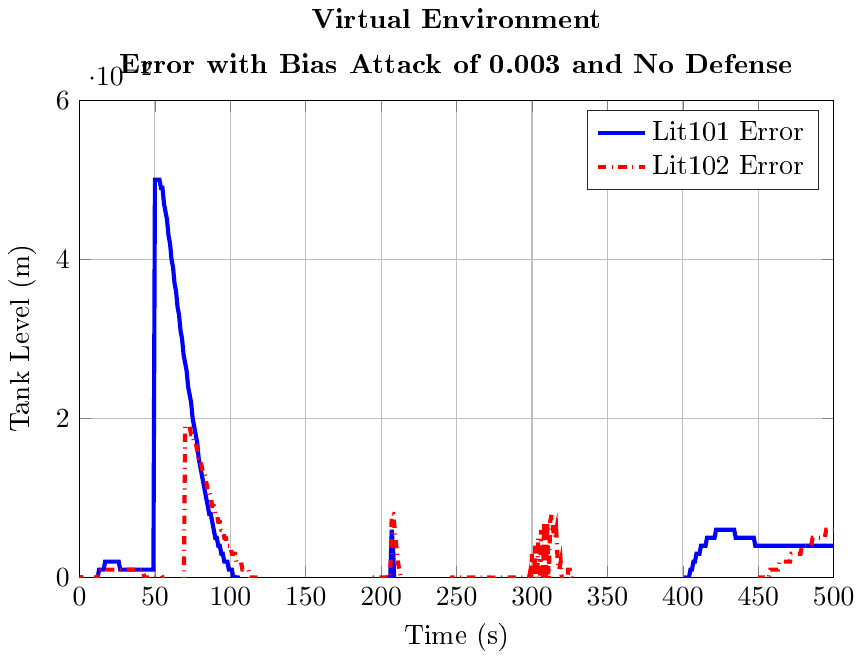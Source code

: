% This file was created by matlab2tikz.
%
\documentclass[tikz]{standalone}
\usepackage[T1]{fontenc}
\usepackage[utf8]{inputenc}
\usepackage{pgfplots}
\usepackage{grffile}
\pgfplotsset{compat=newest}
\usetikzlibrary{plotmarks}
\usepgfplotslibrary{patchplots}
\usepackage{amsmath}

\begin{document}
\begin{tikzpicture}

\begin{axis}[%
width=0.79\columnwidth,
height=0.5\columnwidth,
at={(0\columnwidth,0\columnwidth)},
scale only axis,
xmin=0,
xmax=500,
xlabel={Time (s)},
xmajorgrids,
ymin=0,
ymax=0.06,
ylabel={Tank Level (m)},
ymajorgrids,
axis background/.style={fill=white},
title style={font=\bfseries,align=center},
title={Virtual Environment\\[1ex]Error with Bias Attack of 0.003 and No Defense},
legend style={legend cell align=left,align=left,draw=white!15!black}
]
\addplot [color=blue,solid,line width=1.5pt]
  table[row sep=crcr]{%
0	0\\
1	0\\
2	-0.01\\
3	-0.011\\
4	-0.009\\
5	-0.007\\
6	-0.005\\
7	-0.004\\
8	-0.003\\
9	-0.002\\
10	-0.001\\
11	-0.0\\
12	0.0\\
13	0.001\\
14	0.001\\
15	0.001\\
16	0.001\\
17	0.002\\
18	0.002\\
19	0.002\\
20	0.002\\
21	0.002\\
22	0.002\\
23	0.002\\
24	0.002\\
25	0.002\\
26	0.002\\
27	0.001\\
28	0.001\\
29	0.001\\
30	0.001\\
31	0.001\\
32	0.001\\
33	0.001\\
34	0.001\\
35	0.001\\
36	0.001\\
37	0.001\\
38	0.001\\
39	0.001\\
40	0.001\\
41	0.001\\
42	0.001\\
43	0.001\\
44	0.001\\
45	0.001\\
46	0.001\\
47	0.001\\
48	0.001\\
49	0.001\\
50	0.05\\
51	0.05\\
52	0.05\\
53	0.05\\
54	0.049\\
55	0.049\\
56	0.047\\
57	0.046\\
58	0.045\\
59	0.043\\
60	0.042\\
61	0.04\\
62	0.039\\
63	0.037\\
64	0.036\\
65	0.034\\
66	0.033\\
67	0.031\\
68	0.03\\
69	0.028\\
70	0.027\\
71	0.026\\
72	0.024\\
73	0.023\\
74	0.022\\
75	0.02\\
76	0.019\\
77	0.018\\
78	0.017\\
79	0.015\\
80	0.014\\
81	0.013\\
82	0.012\\
83	0.011\\
84	0.01\\
85	0.009\\
86	0.008\\
87	0.008\\
88	0.007\\
89	0.006\\
90	0.005\\
91	0.005\\
92	0.004\\
93	0.004\\
94	0.003\\
95	0.003\\
96	0.002\\
97	0.002\\
98	0.002\\
99	0.001\\
100	0.001\\
101	0.001\\
102	0.0\\
103	8.487e-05\\
104	-0.0\\
105	-0.0\\
106	-0.001\\
107	-0.001\\
108	-0.001\\
109	-0.001\\
110	-0.001\\
111	-0.001\\
112	-0.001\\
113	-0.001\\
114	-0.002\\
115	-0.002\\
116	-0.002\\
117	-0.002\\
118	-0.002\\
119	-0.002\\
120	-0.002\\
121	-0.002\\
122	-0.002\\
123	-0.002\\
124	-0.002\\
125	-0.002\\
126	-0.002\\
127	-0.002\\
128	-0.002\\
129	-0.002\\
130	-0.002\\
131	-0.002\\
132	-0.002\\
133	-0.002\\
134	-0.002\\
135	-0.002\\
136	-0.002\\
137	-0.002\\
138	-0.002\\
139	-0.002\\
140	-0.002\\
141	-0.002\\
142	-0.002\\
143	-0.002\\
144	-0.002\\
145	-0.002\\
146	-0.002\\
147	-0.002\\
148	-0.002\\
149	-0.002\\
150	-0.002\\
151	-0.002\\
152	-0.002\\
153	-0.002\\
154	-0.001\\
155	-0.001\\
156	-0.001\\
157	-0.001\\
158	-0.001\\
159	-0.001\\
160	-0.001\\
161	-0.001\\
162	-0.001\\
163	-0.001\\
164	-0.001\\
165	-0.001\\
166	-0.001\\
167	-0.001\\
168	-0.001\\
169	-0.001\\
170	-0.001\\
171	-0.001\\
172	-0.001\\
173	-0.001\\
174	-0.001\\
175	-0.001\\
176	-0.001\\
177	-0.001\\
178	-0.001\\
179	-0.001\\
180	-0.001\\
181	-0.001\\
182	-0.001\\
183	-0.001\\
184	-0.001\\
185	-0.001\\
186	-0.001\\
187	-0.001\\
188	-0.001\\
189	-0.001\\
190	-0.001\\
191	-0.001\\
192	-0.001\\
193	-0.001\\
194	-0.001\\
195	-0.001\\
196	-0.001\\
197	-0.001\\
198	-0.001\\
199	-0.001\\
200	-0.001\\
201	-0.001\\
202	-0.001\\
203	-0.001\\
204	-0.0\\
205	-0.0\\
206	-0.0\\
207	0.006\\
208	0.003\\
209	-0.002\\
210	-0.007\\
211	-0.012\\
212	-0.015\\
213	-0.019\\
214	-0.021\\
215	-0.023\\
216	-0.025\\
217	-0.027\\
218	-0.028\\
219	-0.029\\
220	-0.03\\
221	-0.031\\
222	-0.032\\
223	-0.032\\
224	-0.033\\
225	-0.033\\
226	-0.033\\
227	-0.034\\
228	-0.034\\
229	-0.034\\
230	-0.034\\
231	-0.034\\
232	-0.034\\
233	-0.034\\
234	-0.034\\
235	-0.034\\
236	-0.034\\
237	-0.034\\
238	-0.034\\
239	-0.034\\
240	-0.034\\
241	-0.034\\
242	-0.034\\
243	-0.034\\
244	-0.033\\
245	-0.033\\
246	-0.033\\
247	-0.033\\
248	-0.033\\
249	-0.033\\
250	-0.033\\
251	-0.033\\
252	-0.033\\
253	-0.033\\
254	-0.033\\
255	-0.033\\
256	-0.032\\
257	-0.032\\
258	-0.032\\
259	-0.032\\
260	-0.032\\
261	-0.032\\
262	-0.032\\
263	-0.032\\
264	-0.032\\
265	-0.032\\
266	-0.032\\
267	-0.032\\
268	-0.032\\
269	-0.032\\
270	-0.032\\
271	-0.032\\
272	-0.031\\
273	-0.032\\
274	-0.031\\
275	-0.031\\
276	-0.031\\
277	-0.031\\
278	-0.031\\
279	-0.031\\
280	-0.031\\
281	-0.031\\
282	-0.031\\
283	-0.031\\
284	-0.031\\
285	-0.031\\
286	-0.031\\
287	-0.031\\
288	-0.031\\
289	-0.031\\
290	-0.031\\
291	-0.031\\
292	-0.031\\
293	-0.031\\
294	-0.031\\
295	-0.031\\
296	-0.031\\
297	-0.031\\
298	-0.03\\
299	-0.032\\
300	-0.027\\
301	-0.036\\
302	-0.026\\
303	-0.034\\
304	-0.023\\
305	-0.032\\
306	-0.022\\
307	-0.031\\
308	-0.021\\
309	-0.031\\
310	-0.021\\
311	-0.031\\
312	-0.02\\
313	-0.019\\
314	-0.021\\
315	-0.023\\
316	-0.022\\
317	-0.027\\
318	-0.029\\
319	-0.027\\
320	-0.031\\
321	-0.032\\
322	-0.032\\
323	-0.035\\
324	-0.031\\
325	-0.031\\
326	-0.031\\
327	-0.032\\
328	-0.032\\
329	-0.032\\
330	-0.032\\
331	-0.032\\
332	-0.033\\
333	-0.033\\
334	-0.033\\
335	-0.032\\
336	-0.032\\
337	-0.032\\
338	-0.032\\
339	-0.032\\
340	-0.032\\
341	-0.032\\
342	-0.032\\
343	-0.032\\
344	-0.032\\
345	-0.032\\
346	-0.032\\
347	-0.031\\
348	-0.031\\
349	-0.031\\
350	-0.081\\
351	-0.081\\
352	-0.081\\
353	-0.08\\
354	-0.079\\
355	-0.078\\
356	-0.077\\
357	-0.075\\
358	-0.074\\
359	-0.072\\
360	-0.071\\
361	-0.069\\
362	-0.067\\
363	-0.066\\
364	-0.064\\
365	-0.063\\
366	-0.061\\
367	-0.06\\
368	-0.058\\
369	-0.057\\
370	-0.056\\
371	-0.054\\
372	-0.053\\
373	-0.052\\
374	-0.051\\
375	-0.05\\
376	-0.054\\
377	-0.049\\
378	-0.044\\
379	-0.038\\
380	-0.033\\
381	-0.029\\
382	-0.025\\
383	-0.022\\
384	-0.019\\
385	-0.017\\
386	-0.014\\
387	-0.013\\
388	-0.011\\
389	-0.01\\
390	-0.008\\
391	-0.007\\
392	-0.006\\
393	-0.005\\
394	-0.005\\
395	-0.004\\
396	-0.003\\
397	-0.003\\
398	-0.002\\
399	-0.002\\
400	-0.001\\
401	-0.001\\
402	-0.0\\
403	-1.539e-05\\
404	0.0\\
405	0.001\\
406	0.001\\
407	0.002\\
408	0.002\\
409	0.003\\
410	0.003\\
411	0.003\\
412	0.004\\
413	0.004\\
414	0.004\\
415	0.004\\
416	0.005\\
417	0.005\\
418	0.005\\
419	0.005\\
420	0.005\\
421	0.005\\
422	0.006\\
423	0.006\\
424	0.006\\
425	0.006\\
426	0.006\\
427	0.006\\
428	0.006\\
429	0.006\\
430	0.006\\
431	0.006\\
432	0.006\\
433	0.006\\
434	0.006\\
435	0.005\\
436	0.005\\
437	0.005\\
438	0.005\\
439	0.005\\
440	0.005\\
441	0.005\\
442	0.005\\
443	0.005\\
444	0.005\\
445	0.005\\
446	0.005\\
447	0.005\\
448	0.004\\
449	0.004\\
450	0.004\\
451	0.004\\
452	0.004\\
453	0.004\\
454	0.004\\
455	0.004\\
456	0.004\\
457	0.004\\
458	0.004\\
459	0.004\\
460	0.004\\
461	0.004\\
462	0.004\\
463	0.004\\
464	0.004\\
465	0.004\\
466	0.004\\
467	0.004\\
468	0.004\\
469	0.004\\
470	0.004\\
471	0.004\\
472	0.004\\
473	0.004\\
474	0.004\\
475	0.004\\
476	0.004\\
477	0.004\\
478	0.004\\
479	0.004\\
480	0.004\\
481	0.004\\
482	0.004\\
483	0.004\\
484	0.004\\
485	0.004\\
486	0.004\\
487	0.004\\
488	0.004\\
489	0.004\\
490	0.004\\
491	0.004\\
492	0.004\\
493	0.004\\
494	0.004\\
495	0.004\\
496	0.004\\
497	0.004\\
498	0.004\\
499	0.004\\
500	0.004\\
};
\addlegendentry{Lit101 Error};

\addplot [color=red,dashdotted,line width=1.5pt]
  table[row sep=crcr]{%
0	0\\
1	0\\
2	-0.008\\
3	-0.009\\
4	-0.007\\
5	-0.006\\
6	-0.004\\
7	-0.003\\
8	-0.002\\
9	-0.001\\
10	-0.001\\
11	-0.0\\
12	0.0\\
13	0.001\\
14	0.001\\
15	0.001\\
16	0.001\\
17	0.001\\
18	0.001\\
19	0.001\\
20	0.001\\
21	0.001\\
22	0.001\\
23	0.001\\
24	0.001\\
25	0.001\\
26	0.001\\
27	0.001\\
28	0.001\\
29	0.001\\
30	0.001\\
31	0.001\\
32	0.001\\
33	0.001\\
34	0.001\\
35	0.001\\
36	0.001\\
37	0.001\\
38	0.001\\
39	0.001\\
40	0.001\\
41	0.001\\
42	0.001\\
43	0.0\\
44	0.0\\
45	0.0\\
46	0.0\\
47	0.0\\
48	0.0\\
49	0.0\\
50	0.0\\
51	0.0\\
52	0.0\\
53	0.0\\
54	-6.895e-05\\
55	-0.0\\
56	-0.001\\
57	-0.001\\
58	-0.002\\
59	-0.002\\
60	-0.003\\
61	-0.003\\
62	-0.003\\
63	-0.004\\
64	-0.004\\
65	-0.004\\
66	-0.005\\
67	-0.005\\
68	-0.005\\
69	-0.006\\
70	0.019\\
71	0.019\\
72	0.019\\
73	0.019\\
74	0.018\\
75	0.018\\
76	0.017\\
77	0.017\\
78	0.016\\
79	0.015\\
80	0.015\\
81	0.014\\
82	0.013\\
83	0.013\\
84	0.012\\
85	0.011\\
86	0.011\\
87	0.01\\
88	0.009\\
89	0.009\\
90	0.008\\
91	0.008\\
92	0.007\\
93	0.007\\
94	0.006\\
95	0.006\\
96	0.005\\
97	0.005\\
98	0.004\\
99	0.004\\
100	0.004\\
101	0.003\\
102	0.003\\
103	0.003\\
104	0.002\\
105	0.002\\
106	0.002\\
107	0.002\\
108	0.001\\
109	0.001\\
110	0.001\\
111	0.001\\
112	0.001\\
113	0.0\\
114	0.0\\
115	0.0\\
116	1.072e-05\\
117	-0.0\\
118	-0.0\\
119	-0.0\\
120	-0.0\\
121	-0.0\\
122	-0.001\\
123	-0.001\\
124	-0.001\\
125	-0.001\\
126	-0.001\\
127	-0.001\\
128	-0.001\\
129	-0.001\\
130	-0.001\\
131	-0.001\\
132	-0.001\\
133	-0.001\\
134	-0.001\\
135	-0.001\\
136	-0.001\\
137	-0.001\\
138	-0.001\\
139	-0.001\\
140	-0.001\\
141	-0.001\\
142	-0.001\\
143	-0.001\\
144	-0.001\\
145	-0.001\\
146	-0.001\\
147	-0.001\\
148	-0.001\\
149	-0.001\\
150	-0.001\\
151	-0.001\\
152	-0.001\\
153	-0.001\\
154	-0.001\\
155	-0.001\\
156	-0.001\\
157	-0.001\\
158	-0.001\\
159	-0.001\\
160	-0.001\\
161	-0.001\\
162	-0.001\\
163	-0.001\\
164	-0.001\\
165	-0.001\\
166	-0.001\\
167	-0.001\\
168	-0.001\\
169	-0.001\\
170	-0.001\\
171	-0.001\\
172	-0.001\\
173	-0.001\\
174	-0.001\\
175	-0.001\\
176	-0.001\\
177	-0.001\\
178	-0.001\\
179	-0.001\\
180	-0.001\\
181	-0.001\\
182	-0.001\\
183	-0.001\\
184	-0.001\\
185	-0.001\\
186	-0.001\\
187	-0.001\\
188	-0.001\\
189	-0.001\\
190	-0.001\\
191	-0.001\\
192	-0.0\\
193	-0.0\\
194	-0.0\\
195	-0.0\\
196	-0.0\\
197	-0.0\\
198	-0.0\\
199	-0.0\\
200	-0.0\\
201	-0.0\\
202	-0.0\\
203	-0.0\\
204	-0.0\\
205	-0.0\\
206	-0.0\\
207	0.008\\
208	0.008\\
209	0.006\\
210	0.004\\
211	0.002\\
212	0.001\\
213	-0.0\\
214	-0.001\\
215	-0.001\\
216	-0.002\\
217	-0.002\\
218	-0.002\\
219	-0.002\\
220	-0.003\\
221	-0.003\\
222	-0.003\\
223	-0.002\\
224	-0.002\\
225	-0.002\\
226	-0.002\\
227	-0.002\\
228	-0.002\\
229	-0.002\\
230	-0.002\\
231	-0.002\\
232	-0.001\\
233	-0.001\\
234	-0.001\\
235	-0.001\\
236	-0.001\\
237	-0.001\\
238	-0.001\\
239	-0.001\\
240	-0.001\\
241	-0.001\\
242	-0.001\\
243	-0.001\\
244	-0.001\\
245	-0.001\\
246	-0.001\\
247	-0.0\\
248	-0.0\\
249	-0.0\\
250	-0.0\\
251	-0.0\\
252	-0.0\\
253	-0.0\\
254	-0.0\\
255	-0.0\\
256	-0.0\\
257	-0.0\\
258	-0.0\\
259	-0.0\\
260	-0.0\\
261	-0.0\\
262	-0.0\\
263	-0.0\\
264	-0.0\\
265	-0.0\\
266	-0.0\\
267	-0.0\\
268	-0.0\\
269	-0.0\\
270	-0.0\\
271	-0.0\\
272	-0.0\\
273	-0.0\\
274	-7.342e-05\\
275	-0.0\\
276	-0.0\\
277	-0.0\\
278	-0.0\\
279	-0.0\\
280	-0.0\\
281	-0.0\\
282	-0.0\\
283	-0.0\\
284	-0.0\\
285	-0.0\\
286	-0.0\\
287	-0.0\\
288	-0.0\\
289	-0.0\\
290	-0.0\\
291	-0.0\\
292	-0.0\\
293	-0.0\\
294	-0.0\\
295	-0.0\\
296	-0.0\\
297	-0.001\\
298	0.0\\
299	-0.002\\
300	0.003\\
301	-0.005\\
302	0.004\\
303	-0.004\\
304	0.005\\
305	-0.003\\
306	0.006\\
307	-0.002\\
308	0.007\\
309	-0.002\\
310	0.007\\
311	-0.001\\
312	0.007\\
313	0.008\\
314	0.006\\
315	0.005\\
316	0.006\\
317	0.002\\
318	0.001\\
319	0.002\\
320	-0.001\\
321	-0.002\\
322	-0.002\\
323	-0.002\\
324	0.001\\
325	0.001\\
326	0.0\\
327	-9.767e-05\\
328	-0.001\\
329	-0.001\\
330	-0.001\\
331	-0.001\\
332	-0.002\\
333	-0.002\\
334	-0.002\\
335	-0.002\\
336	-0.002\\
337	-0.002\\
338	-0.002\\
339	-0.002\\
340	-0.002\\
341	-0.002\\
342	-0.002\\
343	-0.002\\
344	-0.002\\
345	-0.002\\
346	-0.001\\
347	-0.001\\
348	-0.001\\
349	-0.001\\
350	-0.026\\
351	-0.026\\
352	-0.026\\
353	-0.026\\
354	-0.025\\
355	-0.025\\
356	-0.025\\
357	-0.024\\
358	-0.024\\
359	-0.023\\
360	-0.023\\
361	-0.022\\
362	-0.022\\
363	-0.021\\
364	-0.021\\
365	-0.021\\
366	-0.02\\
367	-0.02\\
368	-0.02\\
369	-0.02\\
370	-0.019\\
371	-0.019\\
372	-0.019\\
373	-0.019\\
374	-0.019\\
375	-0.019\\
376	-0.026\\
377	-0.026\\
378	-0.024\\
379	-0.022\\
380	-0.021\\
381	-0.02\\
382	-0.019\\
383	-0.018\\
384	-0.018\\
385	-0.018\\
386	-0.018\\
387	-0.018\\
388	-0.018\\
389	-0.018\\
390	-0.018\\
391	-0.018\\
392	-0.018\\
393	-0.018\\
394	-0.019\\
395	-0.019\\
396	-0.019\\
397	-0.019\\
398	-0.019\\
399	-0.02\\
400	-0.02\\
401	-0.02\\
402	-0.02\\
403	-0.02\\
404	-0.02\\
405	-0.019\\
406	-0.019\\
407	-0.018\\
408	-0.018\\
409	-0.017\\
410	-0.016\\
411	-0.016\\
412	-0.015\\
413	-0.014\\
414	-0.014\\
415	-0.013\\
416	-0.013\\
417	-0.012\\
418	-0.011\\
419	-0.011\\
420	-0.01\\
421	-0.01\\
422	-0.009\\
423	-0.008\\
424	-0.008\\
425	-0.007\\
426	-0.007\\
427	-0.007\\
428	-0.006\\
429	-0.006\\
430	-0.005\\
431	-0.005\\
432	-0.005\\
433	-0.004\\
434	-0.004\\
435	-0.004\\
436	-0.003\\
437	-0.003\\
438	-0.003\\
439	-0.003\\
440	-0.002\\
441	-0.002\\
442	-0.002\\
443	-0.002\\
444	-0.001\\
445	-0.001\\
446	-0.001\\
447	-0.001\\
448	-0.001\\
449	-0.001\\
450	-0.001\\
451	-0.0\\
452	-0.0\\
453	-0.0\\
454	3.227e-05\\
455	0.0\\
456	0.0\\
457	0.0\\
458	0.001\\
459	0.001\\
460	0.001\\
461	0.001\\
462	0.001\\
463	0.001\\
464	0.002\\
465	0.002\\
466	0.002\\
467	0.002\\
468	0.002\\
469	0.002\\
470	0.002\\
471	0.002\\
472	0.003\\
473	0.003\\
474	0.003\\
475	0.003\\
476	0.003\\
477	0.003\\
478	0.003\\
479	0.004\\
480	0.004\\
481	0.004\\
482	0.004\\
483	0.004\\
484	0.004\\
485	0.004\\
486	0.005\\
487	0.005\\
488	0.005\\
489	0.005\\
490	0.005\\
491	0.005\\
492	0.005\\
493	0.005\\
494	0.005\\
495	0.006\\
496	0.006\\
497	0.006\\
498	0.006\\
499	0.006\\
500	0.006\\
};
\addlegendentry{Lit102 Error};

\end{axis}
\end{tikzpicture}%
\end{document}